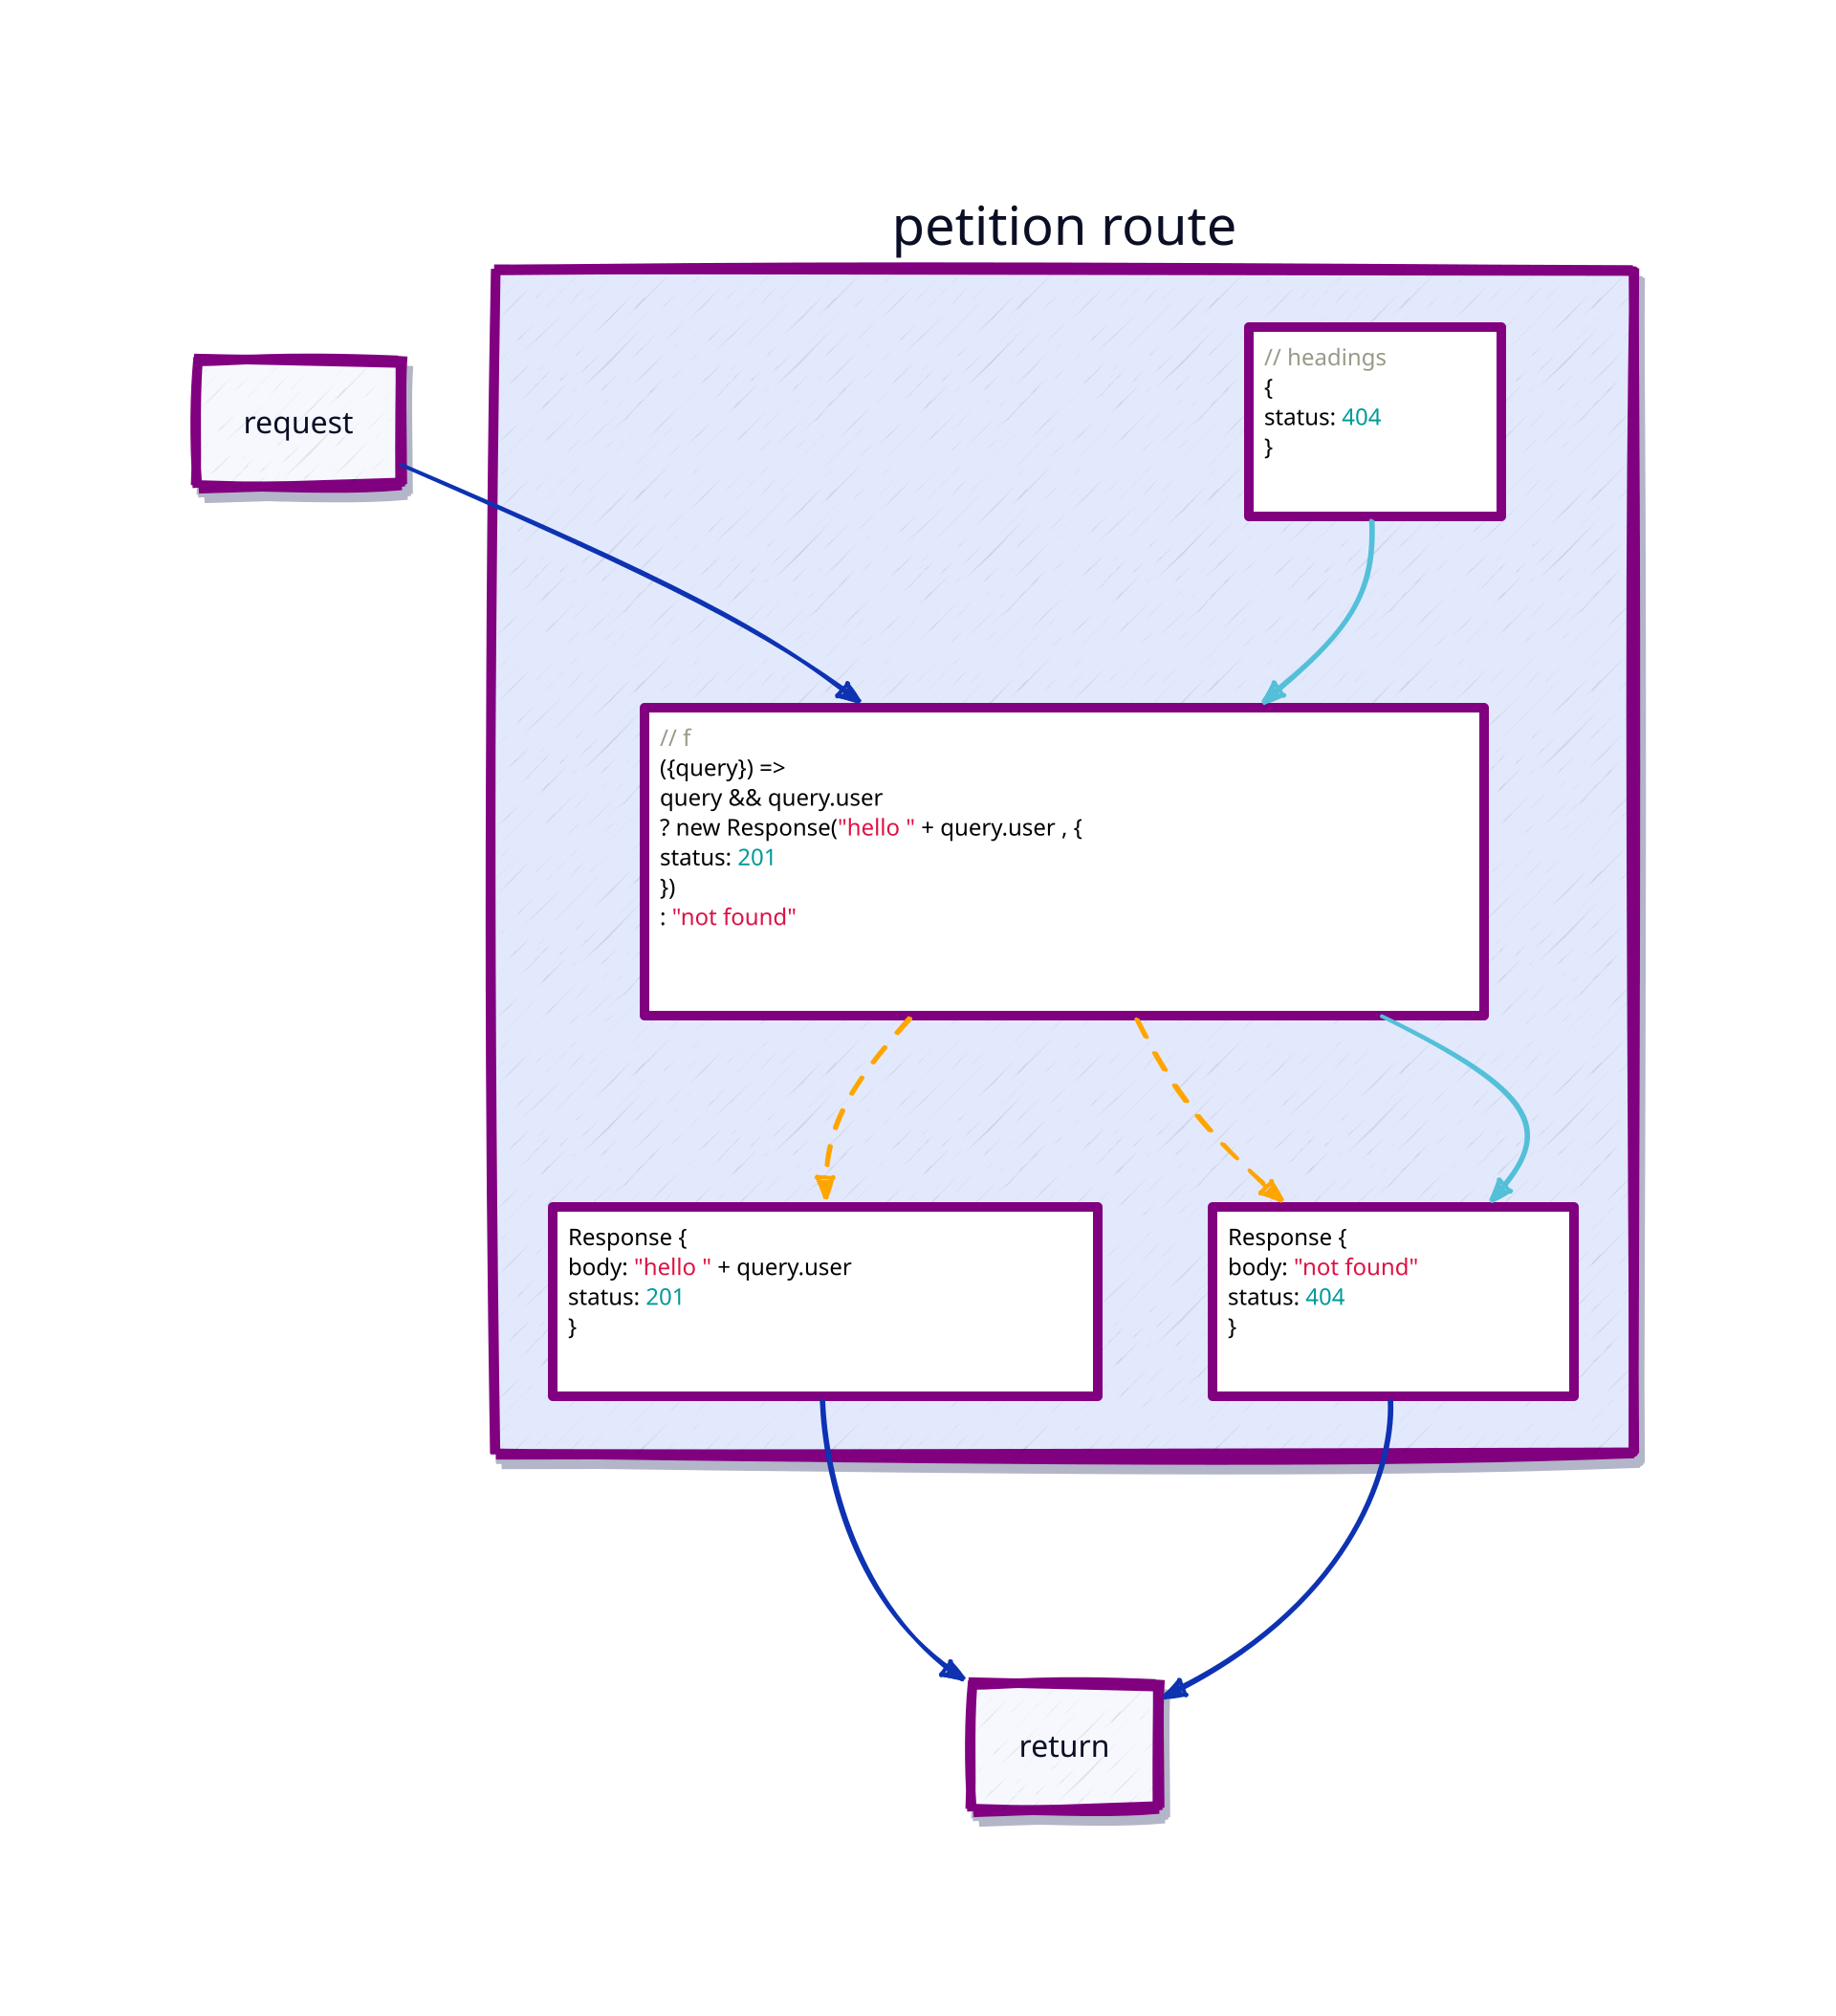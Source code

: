 style: {
  fill: transparent
}

vars: {
  d2-config: {
    sketch: true
  }
}

classes: {
  square: {
    style: {
      stroke: purple
      stroke-width: 5
      shadow: true
    }
  }
  seg stroke: {
    style.animated: true
    style.stroke: orange
  }
  direct stroke: {
    style.stroke: "#53C0D8"
  }
}

request.class: square

request -> petition route.f

petition route: {
  class: square
  f.class: square
  f: |javascript
    // f
    ({query}) =>
      query && query.user
        ? new Response("hello " + query.user , {
            status: 201
        })
        : "not found"
  |
  bodyReponse.class: square
  bodyReponse: |javascript
    Response {
     body: "not found"
     status: 404
    }
  |
  response.class: square
  response: |javascript
    Response {
     body: "hello " + query.user
     status: 201
    }
  |
  headings.class: square
  headings: |javascript
    // headings
    {
     status: 404
    }
  |

  (headings -> f).class: direct stroke
  (f -> bodyReponse).class: seg stroke
  (f -> response).class: seg stroke
  (f -> bodyReponse).class: direct stroke
}

return.class: square

petition route.response -> return
petition route.bodyReponse -> return
